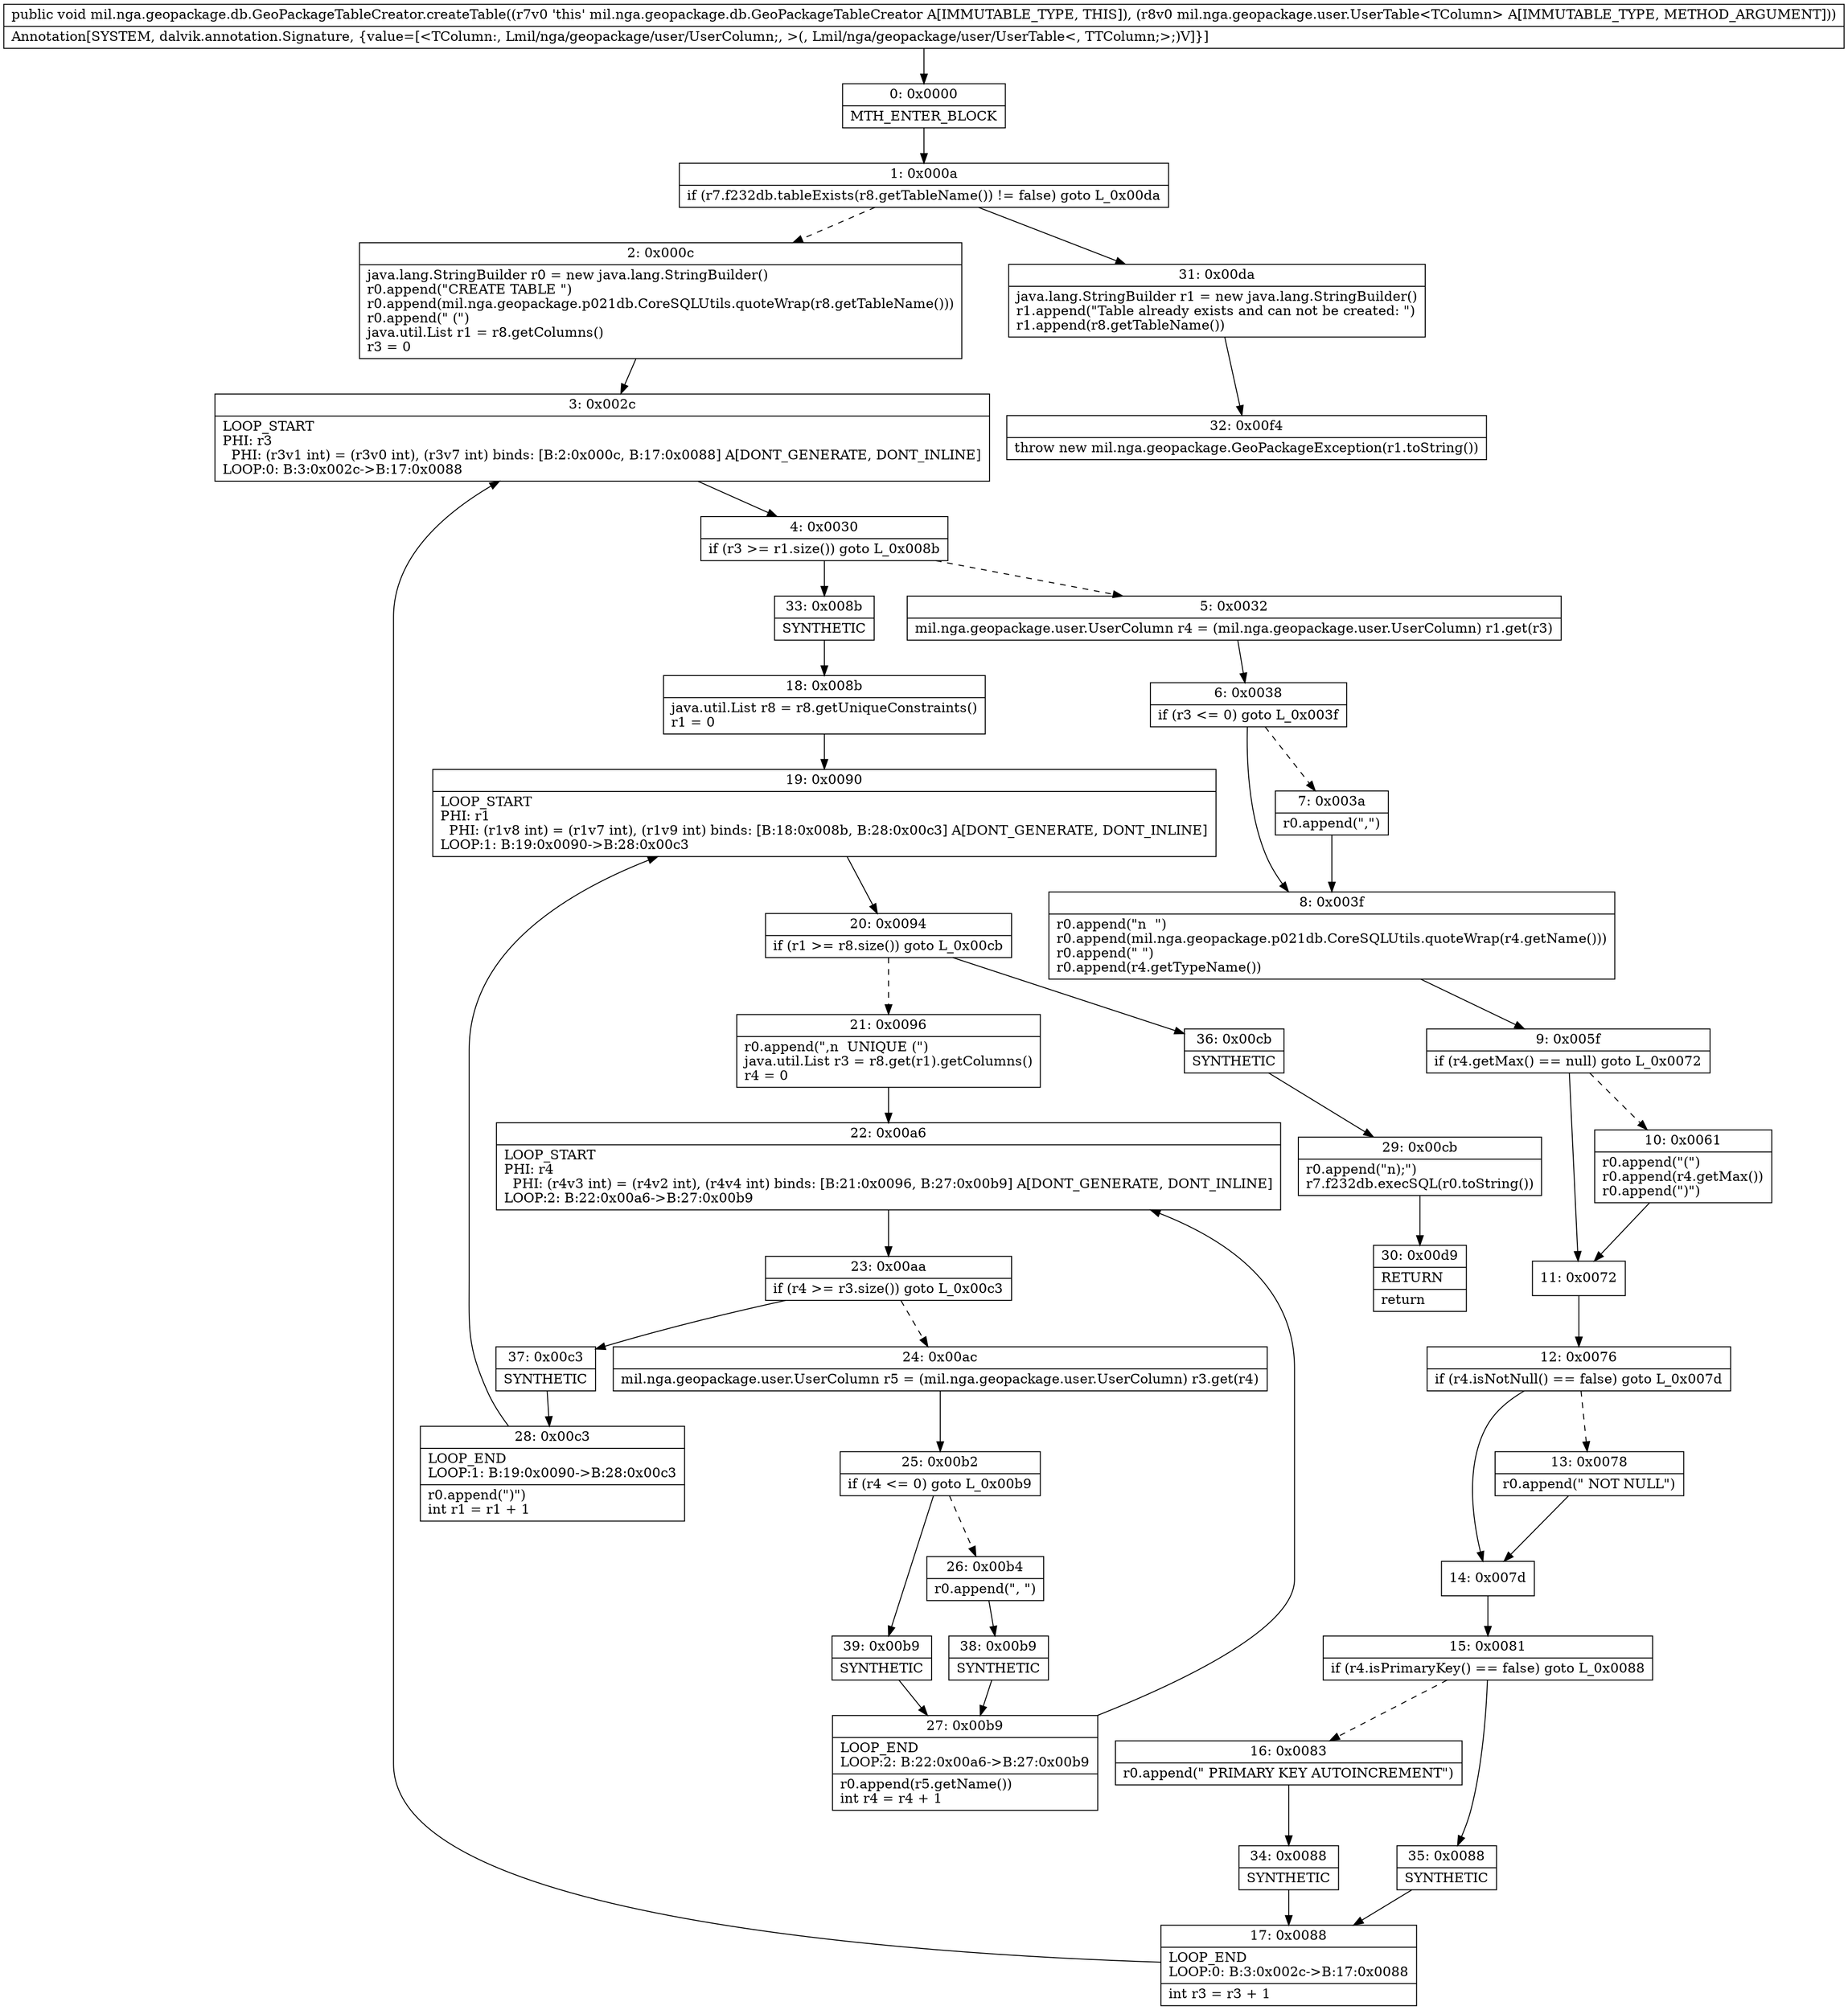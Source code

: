 digraph "CFG formil.nga.geopackage.db.GeoPackageTableCreator.createTable(Lmil\/nga\/geopackage\/user\/UserTable;)V" {
Node_0 [shape=record,label="{0\:\ 0x0000|MTH_ENTER_BLOCK\l}"];
Node_1 [shape=record,label="{1\:\ 0x000a|if (r7.f232db.tableExists(r8.getTableName()) != false) goto L_0x00da\l}"];
Node_2 [shape=record,label="{2\:\ 0x000c|java.lang.StringBuilder r0 = new java.lang.StringBuilder()\lr0.append(\"CREATE TABLE \")\lr0.append(mil.nga.geopackage.p021db.CoreSQLUtils.quoteWrap(r8.getTableName()))\lr0.append(\" (\")\ljava.util.List r1 = r8.getColumns()\lr3 = 0\l}"];
Node_3 [shape=record,label="{3\:\ 0x002c|LOOP_START\lPHI: r3 \l  PHI: (r3v1 int) = (r3v0 int), (r3v7 int) binds: [B:2:0x000c, B:17:0x0088] A[DONT_GENERATE, DONT_INLINE]\lLOOP:0: B:3:0x002c\-\>B:17:0x0088\l}"];
Node_4 [shape=record,label="{4\:\ 0x0030|if (r3 \>= r1.size()) goto L_0x008b\l}"];
Node_5 [shape=record,label="{5\:\ 0x0032|mil.nga.geopackage.user.UserColumn r4 = (mil.nga.geopackage.user.UserColumn) r1.get(r3)\l}"];
Node_6 [shape=record,label="{6\:\ 0x0038|if (r3 \<= 0) goto L_0x003f\l}"];
Node_7 [shape=record,label="{7\:\ 0x003a|r0.append(\",\")\l}"];
Node_8 [shape=record,label="{8\:\ 0x003f|r0.append(\"n  \")\lr0.append(mil.nga.geopackage.p021db.CoreSQLUtils.quoteWrap(r4.getName()))\lr0.append(\" \")\lr0.append(r4.getTypeName())\l}"];
Node_9 [shape=record,label="{9\:\ 0x005f|if (r4.getMax() == null) goto L_0x0072\l}"];
Node_10 [shape=record,label="{10\:\ 0x0061|r0.append(\"(\")\lr0.append(r4.getMax())\lr0.append(\")\")\l}"];
Node_11 [shape=record,label="{11\:\ 0x0072}"];
Node_12 [shape=record,label="{12\:\ 0x0076|if (r4.isNotNull() == false) goto L_0x007d\l}"];
Node_13 [shape=record,label="{13\:\ 0x0078|r0.append(\" NOT NULL\")\l}"];
Node_14 [shape=record,label="{14\:\ 0x007d}"];
Node_15 [shape=record,label="{15\:\ 0x0081|if (r4.isPrimaryKey() == false) goto L_0x0088\l}"];
Node_16 [shape=record,label="{16\:\ 0x0083|r0.append(\" PRIMARY KEY AUTOINCREMENT\")\l}"];
Node_17 [shape=record,label="{17\:\ 0x0088|LOOP_END\lLOOP:0: B:3:0x002c\-\>B:17:0x0088\l|int r3 = r3 + 1\l}"];
Node_18 [shape=record,label="{18\:\ 0x008b|java.util.List r8 = r8.getUniqueConstraints()\lr1 = 0\l}"];
Node_19 [shape=record,label="{19\:\ 0x0090|LOOP_START\lPHI: r1 \l  PHI: (r1v8 int) = (r1v7 int), (r1v9 int) binds: [B:18:0x008b, B:28:0x00c3] A[DONT_GENERATE, DONT_INLINE]\lLOOP:1: B:19:0x0090\-\>B:28:0x00c3\l}"];
Node_20 [shape=record,label="{20\:\ 0x0094|if (r1 \>= r8.size()) goto L_0x00cb\l}"];
Node_21 [shape=record,label="{21\:\ 0x0096|r0.append(\",n  UNIQUE (\")\ljava.util.List r3 = r8.get(r1).getColumns()\lr4 = 0\l}"];
Node_22 [shape=record,label="{22\:\ 0x00a6|LOOP_START\lPHI: r4 \l  PHI: (r4v3 int) = (r4v2 int), (r4v4 int) binds: [B:21:0x0096, B:27:0x00b9] A[DONT_GENERATE, DONT_INLINE]\lLOOP:2: B:22:0x00a6\-\>B:27:0x00b9\l}"];
Node_23 [shape=record,label="{23\:\ 0x00aa|if (r4 \>= r3.size()) goto L_0x00c3\l}"];
Node_24 [shape=record,label="{24\:\ 0x00ac|mil.nga.geopackage.user.UserColumn r5 = (mil.nga.geopackage.user.UserColumn) r3.get(r4)\l}"];
Node_25 [shape=record,label="{25\:\ 0x00b2|if (r4 \<= 0) goto L_0x00b9\l}"];
Node_26 [shape=record,label="{26\:\ 0x00b4|r0.append(\", \")\l}"];
Node_27 [shape=record,label="{27\:\ 0x00b9|LOOP_END\lLOOP:2: B:22:0x00a6\-\>B:27:0x00b9\l|r0.append(r5.getName())\lint r4 = r4 + 1\l}"];
Node_28 [shape=record,label="{28\:\ 0x00c3|LOOP_END\lLOOP:1: B:19:0x0090\-\>B:28:0x00c3\l|r0.append(\")\")\lint r1 = r1 + 1\l}"];
Node_29 [shape=record,label="{29\:\ 0x00cb|r0.append(\"n);\")\lr7.f232db.execSQL(r0.toString())\l}"];
Node_30 [shape=record,label="{30\:\ 0x00d9|RETURN\l|return\l}"];
Node_31 [shape=record,label="{31\:\ 0x00da|java.lang.StringBuilder r1 = new java.lang.StringBuilder()\lr1.append(\"Table already exists and can not be created: \")\lr1.append(r8.getTableName())\l}"];
Node_32 [shape=record,label="{32\:\ 0x00f4|throw new mil.nga.geopackage.GeoPackageException(r1.toString())\l}"];
Node_33 [shape=record,label="{33\:\ 0x008b|SYNTHETIC\l}"];
Node_34 [shape=record,label="{34\:\ 0x0088|SYNTHETIC\l}"];
Node_35 [shape=record,label="{35\:\ 0x0088|SYNTHETIC\l}"];
Node_36 [shape=record,label="{36\:\ 0x00cb|SYNTHETIC\l}"];
Node_37 [shape=record,label="{37\:\ 0x00c3|SYNTHETIC\l}"];
Node_38 [shape=record,label="{38\:\ 0x00b9|SYNTHETIC\l}"];
Node_39 [shape=record,label="{39\:\ 0x00b9|SYNTHETIC\l}"];
MethodNode[shape=record,label="{public void mil.nga.geopackage.db.GeoPackageTableCreator.createTable((r7v0 'this' mil.nga.geopackage.db.GeoPackageTableCreator A[IMMUTABLE_TYPE, THIS]), (r8v0 mil.nga.geopackage.user.UserTable\<TColumn\> A[IMMUTABLE_TYPE, METHOD_ARGUMENT]))  | Annotation[SYSTEM, dalvik.annotation.Signature, \{value=[\<TColumn:, Lmil\/nga\/geopackage\/user\/UserColumn;, \>(, Lmil\/nga\/geopackage\/user\/UserTable\<, TTColumn;\>;)V]\}]\l}"];
MethodNode -> Node_0;
Node_0 -> Node_1;
Node_1 -> Node_2[style=dashed];
Node_1 -> Node_31;
Node_2 -> Node_3;
Node_3 -> Node_4;
Node_4 -> Node_5[style=dashed];
Node_4 -> Node_33;
Node_5 -> Node_6;
Node_6 -> Node_7[style=dashed];
Node_6 -> Node_8;
Node_7 -> Node_8;
Node_8 -> Node_9;
Node_9 -> Node_10[style=dashed];
Node_9 -> Node_11;
Node_10 -> Node_11;
Node_11 -> Node_12;
Node_12 -> Node_13[style=dashed];
Node_12 -> Node_14;
Node_13 -> Node_14;
Node_14 -> Node_15;
Node_15 -> Node_16[style=dashed];
Node_15 -> Node_35;
Node_16 -> Node_34;
Node_17 -> Node_3;
Node_18 -> Node_19;
Node_19 -> Node_20;
Node_20 -> Node_21[style=dashed];
Node_20 -> Node_36;
Node_21 -> Node_22;
Node_22 -> Node_23;
Node_23 -> Node_24[style=dashed];
Node_23 -> Node_37;
Node_24 -> Node_25;
Node_25 -> Node_26[style=dashed];
Node_25 -> Node_39;
Node_26 -> Node_38;
Node_27 -> Node_22;
Node_28 -> Node_19;
Node_29 -> Node_30;
Node_31 -> Node_32;
Node_33 -> Node_18;
Node_34 -> Node_17;
Node_35 -> Node_17;
Node_36 -> Node_29;
Node_37 -> Node_28;
Node_38 -> Node_27;
Node_39 -> Node_27;
}

